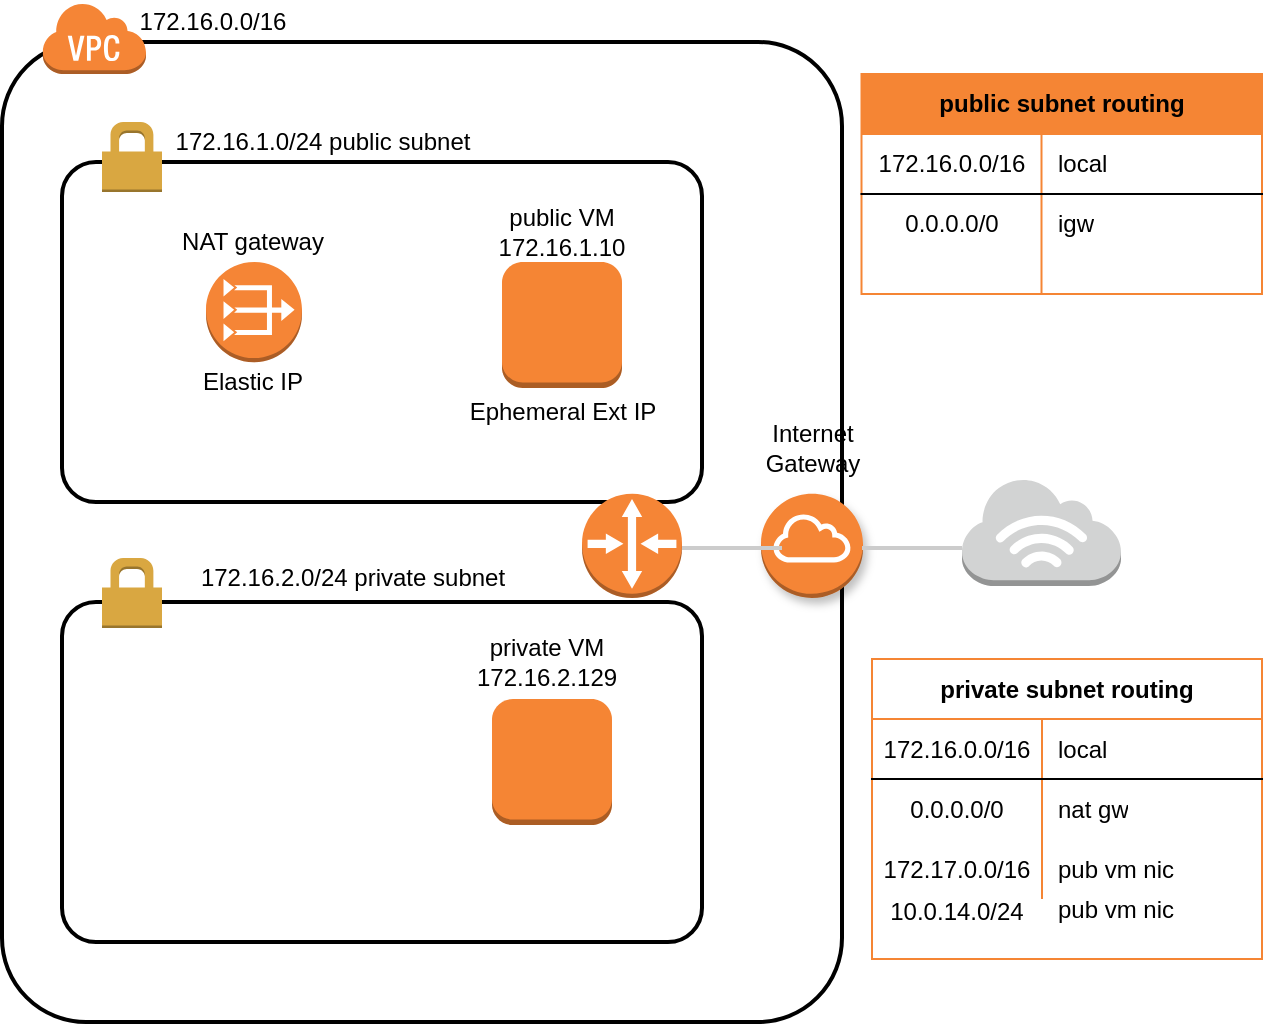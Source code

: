 <mxfile version="14.7.0" type="github">
  <diagram id="69ODIawF1eq9d_DgOKLX" name="Page-1">
    <mxGraphModel dx="775" dy="722" grid="1" gridSize="10" guides="1" tooltips="1" connect="1" arrows="1" fold="1" page="1" pageScale="1" pageWidth="850" pageHeight="1100" math="0" shadow="0">
      <root>
        <mxCell id="0" />
        <mxCell id="1" parent="0" />
        <mxCell id="h7EYVYlZc7-uSzHGC-yd-2" value="" style="rounded=1;arcSize=10;dashed=0;fillColor=none;gradientColor=none;strokeWidth=2;" parent="1" vertex="1">
          <mxGeometry x="180" y="120" width="420" height="490" as="geometry" />
        </mxCell>
        <mxCell id="h7EYVYlZc7-uSzHGC-yd-3" value="" style="dashed=0;html=1;shape=mxgraph.aws3.virtual_private_cloud;fillColor=#F58536;gradientColor=none;dashed=0;" parent="1" vertex="1">
          <mxGeometry x="200" y="100" width="52" height="36" as="geometry" />
        </mxCell>
        <mxCell id="h7EYVYlZc7-uSzHGC-yd-4" value="" style="rounded=1;arcSize=10;dashed=0;fillColor=none;gradientColor=none;strokeWidth=2;" parent="1" vertex="1">
          <mxGeometry x="210" y="180" width="320" height="170" as="geometry" />
        </mxCell>
        <mxCell id="h7EYVYlZc7-uSzHGC-yd-5" value="" style="dashed=0;html=1;shape=mxgraph.aws3.permissions;fillColor=#D9A741;gradientColor=none;dashed=0;" parent="1" vertex="1">
          <mxGeometry x="230" y="160" width="30" height="35" as="geometry" />
        </mxCell>
        <mxCell id="h7EYVYlZc7-uSzHGC-yd-10" value="" style="rounded=1;arcSize=10;dashed=0;fillColor=none;gradientColor=none;strokeWidth=2;" parent="1" vertex="1">
          <mxGeometry x="210" y="400" width="320" height="170" as="geometry" />
        </mxCell>
        <mxCell id="h7EYVYlZc7-uSzHGC-yd-11" value="" style="dashed=0;html=1;shape=mxgraph.aws3.permissions;fillColor=#D9A741;gradientColor=none;dashed=0;" parent="1" vertex="1">
          <mxGeometry x="230" y="378" width="30" height="35" as="geometry" />
        </mxCell>
        <mxCell id="h7EYVYlZc7-uSzHGC-yd-12" value="" style="outlineConnect=0;dashed=0;verticalLabelPosition=bottom;verticalAlign=top;align=center;html=1;shape=mxgraph.aws3.instance;gradientColor=none;strokeColor=#F58534;strokeWidth=1;shadow=0;fillColor=#F58534;" parent="1" vertex="1">
          <mxGeometry x="430" y="230" width="60" height="63" as="geometry" />
        </mxCell>
        <mxCell id="h7EYVYlZc7-uSzHGC-yd-15" value="" style="outlineConnect=0;dashed=0;verticalLabelPosition=bottom;verticalAlign=top;align=center;html=1;shape=mxgraph.aws3.router;fillColor=#F58536;gradientColor=none;" parent="1" vertex="1">
          <mxGeometry x="470" y="345.83" width="50" height="52.17" as="geometry" />
        </mxCell>
        <mxCell id="h7EYVYlZc7-uSzHGC-yd-17" value="172.16.0.0/16" style="text;html=1;align=center;verticalAlign=middle;resizable=0;points=[];autosize=1;strokeColor=none;" parent="1" vertex="1">
          <mxGeometry x="240" y="100" width="90" height="20" as="geometry" />
        </mxCell>
        <mxCell id="h7EYVYlZc7-uSzHGC-yd-20" value="172.16.1.0/24 public subnet" style="text;html=1;align=center;verticalAlign=middle;resizable=0;points=[];autosize=1;strokeColor=none;" parent="1" vertex="1">
          <mxGeometry x="260" y="160" width="160" height="20" as="geometry" />
        </mxCell>
        <mxCell id="h7EYVYlZc7-uSzHGC-yd-21" value="172.16.2.0/24 private subnet" style="text;html=1;align=center;verticalAlign=middle;resizable=0;points=[];autosize=1;strokeColor=none;" parent="1" vertex="1">
          <mxGeometry x="270" y="378" width="170" height="20" as="geometry" />
        </mxCell>
        <mxCell id="V-493F1esPn7OcCI-V61-1" value="&lt;div&gt;private VM&lt;/div&gt;&lt;div&gt;172.16.2.129&lt;/div&gt;" style="text;html=1;strokeColor=none;fillColor=none;align=center;verticalAlign=middle;whiteSpace=wrap;rounded=0;" vertex="1" parent="1">
          <mxGeometry x="425" y="420" width="55" height="20" as="geometry" />
        </mxCell>
        <mxCell id="V-493F1esPn7OcCI-V61-2" value="" style="outlineConnect=0;dashed=0;verticalLabelPosition=bottom;verticalAlign=top;align=center;html=1;shape=mxgraph.aws3.instance;fillColor=#F58534;gradientColor=none;shadow=0;strokeColor=#F58534;strokeWidth=1;" vertex="1" parent="1">
          <mxGeometry x="425" y="448.5" width="60" height="63" as="geometry" />
        </mxCell>
        <mxCell id="V-493F1esPn7OcCI-V61-3" value="&lt;div&gt;public VM&lt;/div&gt;&lt;div&gt;172.16.1.10&lt;/div&gt;" style="text;html=1;strokeColor=none;fillColor=none;align=center;verticalAlign=middle;whiteSpace=wrap;rounded=0;" vertex="1" parent="1">
          <mxGeometry x="435" y="205" width="50" height="20" as="geometry" />
        </mxCell>
        <mxCell id="V-493F1esPn7OcCI-V61-5" value="" style="outlineConnect=0;dashed=0;verticalLabelPosition=bottom;verticalAlign=top;align=center;html=1;shape=mxgraph.aws3.internet_gateway;fillColor=#F58536;gradientColor=none;shadow=1;strokeColor=#F58534;strokeWidth=1;" vertex="1" parent="1">
          <mxGeometry x="559.5" y="345.83" width="51" height="52.17" as="geometry" />
        </mxCell>
        <mxCell id="V-493F1esPn7OcCI-V61-6" value="" style="outlineConnect=0;dashed=0;verticalLabelPosition=bottom;verticalAlign=top;align=center;html=1;shape=mxgraph.aws3.vpc_nat_gateway;fillColor=#F58536;gradientColor=none;shadow=0;strokeColor=#F58534;strokeWidth=1;" vertex="1" parent="1">
          <mxGeometry x="282" y="230" width="48" height="50.09" as="geometry" />
        </mxCell>
        <mxCell id="V-493F1esPn7OcCI-V61-8" value="" style="outlineConnect=0;dashed=0;verticalLabelPosition=bottom;verticalAlign=top;align=center;html=1;shape=mxgraph.aws3.internet_3;fillColor=#D2D3D3;gradientColor=none;shadow=0;strokeColor=#F58534;strokeWidth=1;" vertex="1" parent="1">
          <mxGeometry x="660" y="338" width="79.5" height="54" as="geometry" />
        </mxCell>
        <mxCell id="V-493F1esPn7OcCI-V61-18" value="&lt;div&gt;NAT gateway&lt;/div&gt;" style="text;html=1;align=center;verticalAlign=middle;resizable=0;points=[];autosize=1;strokeColor=none;" vertex="1" parent="1">
          <mxGeometry x="260" y="210" width="90" height="20" as="geometry" />
        </mxCell>
        <mxCell id="V-493F1esPn7OcCI-V61-19" value="&lt;div&gt;Internet&lt;/div&gt;&lt;div&gt;Gateway&lt;/div&gt;" style="text;html=1;align=center;verticalAlign=middle;resizable=0;points=[];autosize=1;strokeColor=none;" vertex="1" parent="1">
          <mxGeometry x="555" y="308.0" width="60" height="30" as="geometry" />
        </mxCell>
        <mxCell id="V-493F1esPn7OcCI-V61-20" value="Elastic IP" style="text;html=1;align=center;verticalAlign=middle;resizable=0;points=[];autosize=1;strokeColor=none;" vertex="1" parent="1">
          <mxGeometry x="270" y="280.09" width="70" height="20" as="geometry" />
        </mxCell>
        <mxCell id="V-493F1esPn7OcCI-V61-36" value="public subnet routing" style="shape=table;html=1;whiteSpace=wrap;startSize=30;container=1;collapsible=0;childLayout=tableLayout;fixedRows=1;rowLines=0;fontStyle=1;align=center;shadow=0;strokeColor=#F58534;strokeWidth=1;fillColor=#F58534;" vertex="1" parent="1">
          <mxGeometry x="609.75" y="136" width="200.25" height="110" as="geometry" />
        </mxCell>
        <mxCell id="V-493F1esPn7OcCI-V61-37" value="" style="shape=partialRectangle;html=1;whiteSpace=wrap;collapsible=0;dropTarget=0;pointerEvents=0;fillColor=none;top=0;left=0;bottom=1;right=0;points=[[0,0.5],[1,0.5]];portConstraint=eastwest;" vertex="1" parent="V-493F1esPn7OcCI-V61-36">
          <mxGeometry y="30" width="200.25" height="30" as="geometry" />
        </mxCell>
        <mxCell id="V-493F1esPn7OcCI-V61-38" value="172.16.0.0/16" style="shape=partialRectangle;html=1;whiteSpace=wrap;connectable=0;fillColor=none;top=0;left=0;bottom=0;right=0;overflow=hidden;" vertex="1" parent="V-493F1esPn7OcCI-V61-37">
          <mxGeometry width="90" height="30" as="geometry" />
        </mxCell>
        <mxCell id="V-493F1esPn7OcCI-V61-39" value="local" style="shape=partialRectangle;html=1;whiteSpace=wrap;connectable=0;fillColor=none;top=0;left=0;bottom=0;right=0;align=left;spacingLeft=6;overflow=hidden;" vertex="1" parent="V-493F1esPn7OcCI-V61-37">
          <mxGeometry x="90" width="110" height="30" as="geometry" />
        </mxCell>
        <mxCell id="V-493F1esPn7OcCI-V61-40" value="" style="shape=partialRectangle;html=1;whiteSpace=wrap;collapsible=0;dropTarget=0;pointerEvents=0;fillColor=none;top=0;left=0;bottom=0;right=0;points=[[0,0.5],[1,0.5]];portConstraint=eastwest;" vertex="1" parent="V-493F1esPn7OcCI-V61-36">
          <mxGeometry y="60" width="200.25" height="30" as="geometry" />
        </mxCell>
        <mxCell id="V-493F1esPn7OcCI-V61-41" value="0.0.0.0/0" style="shape=partialRectangle;html=1;whiteSpace=wrap;connectable=0;fillColor=none;top=0;left=0;bottom=0;right=0;overflow=hidden;" vertex="1" parent="V-493F1esPn7OcCI-V61-40">
          <mxGeometry width="90" height="30" as="geometry" />
        </mxCell>
        <mxCell id="V-493F1esPn7OcCI-V61-42" value="igw" style="shape=partialRectangle;html=1;whiteSpace=wrap;connectable=0;fillColor=none;top=0;left=0;bottom=0;right=0;align=left;spacingLeft=6;overflow=hidden;" vertex="1" parent="V-493F1esPn7OcCI-V61-40">
          <mxGeometry x="90" width="110" height="30" as="geometry" />
        </mxCell>
        <mxCell id="V-493F1esPn7OcCI-V61-43" value="" style="shape=partialRectangle;html=1;whiteSpace=wrap;collapsible=0;dropTarget=0;pointerEvents=0;fillColor=none;top=0;left=0;bottom=0;right=0;points=[[0,0.5],[1,0.5]];portConstraint=eastwest;" vertex="1" parent="V-493F1esPn7OcCI-V61-36">
          <mxGeometry y="90" width="200.25" height="20" as="geometry" />
        </mxCell>
        <mxCell id="V-493F1esPn7OcCI-V61-44" value="" style="shape=partialRectangle;html=1;whiteSpace=wrap;connectable=0;fillColor=none;top=0;left=0;bottom=0;right=0;overflow=hidden;" vertex="1" parent="V-493F1esPn7OcCI-V61-43">
          <mxGeometry width="90" height="20" as="geometry" />
        </mxCell>
        <mxCell id="V-493F1esPn7OcCI-V61-45" value="" style="shape=partialRectangle;html=1;whiteSpace=wrap;connectable=0;fillColor=none;top=0;left=0;bottom=0;right=0;align=left;spacingLeft=6;overflow=hidden;" vertex="1" parent="V-493F1esPn7OcCI-V61-43">
          <mxGeometry x="90" width="110" height="20" as="geometry" />
        </mxCell>
        <mxCell id="V-493F1esPn7OcCI-V61-56" value="private subnet routing" style="shape=table;html=1;whiteSpace=wrap;startSize=30;container=1;collapsible=0;childLayout=tableLayout;fixedRows=1;rowLines=0;fontStyle=1;align=center;shadow=0;strokeColor=#F58534;strokeWidth=1;fillColor=none;" vertex="1" parent="1">
          <mxGeometry x="615" y="428.5" width="195" height="150" as="geometry" />
        </mxCell>
        <mxCell id="V-493F1esPn7OcCI-V61-57" value="" style="shape=partialRectangle;html=1;whiteSpace=wrap;collapsible=0;dropTarget=0;pointerEvents=0;fillColor=none;top=0;left=0;bottom=1;right=0;points=[[0,0.5],[1,0.5]];portConstraint=eastwest;" vertex="1" parent="V-493F1esPn7OcCI-V61-56">
          <mxGeometry y="30" width="195" height="30" as="geometry" />
        </mxCell>
        <mxCell id="V-493F1esPn7OcCI-V61-58" value="172.16.0.0/16" style="shape=partialRectangle;html=1;whiteSpace=wrap;connectable=0;fillColor=none;top=0;left=0;bottom=0;right=0;overflow=hidden;" vertex="1" parent="V-493F1esPn7OcCI-V61-57">
          <mxGeometry width="85" height="30" as="geometry" />
        </mxCell>
        <mxCell id="V-493F1esPn7OcCI-V61-59" value="local" style="shape=partialRectangle;html=1;whiteSpace=wrap;connectable=0;fillColor=none;top=0;left=0;bottom=0;right=0;align=left;spacingLeft=6;overflow=hidden;" vertex="1" parent="V-493F1esPn7OcCI-V61-57">
          <mxGeometry x="85" width="110" height="30" as="geometry" />
        </mxCell>
        <mxCell id="V-493F1esPn7OcCI-V61-60" value="" style="shape=partialRectangle;html=1;whiteSpace=wrap;collapsible=0;dropTarget=0;pointerEvents=0;fillColor=none;top=0;left=0;bottom=0;right=0;points=[[0,0.5],[1,0.5]];portConstraint=eastwest;" vertex="1" parent="V-493F1esPn7OcCI-V61-56">
          <mxGeometry y="60" width="195" height="30" as="geometry" />
        </mxCell>
        <mxCell id="V-493F1esPn7OcCI-V61-61" value="0.0.0.0/0" style="shape=partialRectangle;html=1;whiteSpace=wrap;connectable=0;fillColor=none;top=0;left=0;bottom=0;right=0;overflow=hidden;" vertex="1" parent="V-493F1esPn7OcCI-V61-60">
          <mxGeometry width="85" height="30" as="geometry" />
        </mxCell>
        <mxCell id="V-493F1esPn7OcCI-V61-62" value="nat gw" style="shape=partialRectangle;html=1;whiteSpace=wrap;connectable=0;fillColor=none;top=0;left=0;bottom=0;right=0;align=left;spacingLeft=6;overflow=hidden;" vertex="1" parent="V-493F1esPn7OcCI-V61-60">
          <mxGeometry x="85" width="110" height="30" as="geometry" />
        </mxCell>
        <mxCell id="V-493F1esPn7OcCI-V61-63" value="" style="shape=partialRectangle;html=1;whiteSpace=wrap;collapsible=0;dropTarget=0;pointerEvents=0;fillColor=none;top=0;left=0;bottom=0;right=0;points=[[0,0.5],[1,0.5]];portConstraint=eastwest;" vertex="1" parent="V-493F1esPn7OcCI-V61-56">
          <mxGeometry y="90" width="195" height="30" as="geometry" />
        </mxCell>
        <mxCell id="V-493F1esPn7OcCI-V61-64" value="172.17.0.0/16" style="shape=partialRectangle;html=1;whiteSpace=wrap;connectable=0;top=0;left=0;bottom=0;right=0;overflow=hidden;fillColor=none;" vertex="1" parent="V-493F1esPn7OcCI-V61-63">
          <mxGeometry width="85" height="30" as="geometry" />
        </mxCell>
        <mxCell id="V-493F1esPn7OcCI-V61-65" value="pub vm nic" style="shape=partialRectangle;html=1;whiteSpace=wrap;connectable=0;top=0;left=0;bottom=0;right=0;align=left;spacingLeft=6;overflow=hidden;fillColor=none;" vertex="1" parent="V-493F1esPn7OcCI-V61-63">
          <mxGeometry x="85" width="110" height="30" as="geometry" />
        </mxCell>
        <mxCell id="V-493F1esPn7OcCI-V61-79" value="10.0.14.0/24" style="shape=partialRectangle;html=1;whiteSpace=wrap;connectable=0;top=0;left=0;bottom=0;right=0;overflow=hidden;fillColor=none;" vertex="1" parent="1">
          <mxGeometry x="615" y="540" width="85" height="30" as="geometry" />
        </mxCell>
        <mxCell id="V-493F1esPn7OcCI-V61-80" value="pub vm nic" style="shape=partialRectangle;html=1;whiteSpace=wrap;connectable=0;top=0;left=0;bottom=0;right=0;align=left;spacingLeft=6;overflow=hidden;fillColor=none;" vertex="1" parent="1">
          <mxGeometry x="700" y="538.5" width="110" height="30" as="geometry" />
        </mxCell>
        <mxCell id="V-493F1esPn7OcCI-V61-84" value="" style="line;strokeWidth=2;html=1;shadow=0;fontColor=#333333;fillColor=none;strokeColor=#CCCCCC;" vertex="1" parent="1">
          <mxGeometry x="610" y="368" width="50" height="10" as="geometry" />
        </mxCell>
        <mxCell id="V-493F1esPn7OcCI-V61-85" value="" style="line;strokeWidth=2;html=1;shadow=0;fontColor=#333333;fillColor=none;strokeColor=#CCCCCC;" vertex="1" parent="1">
          <mxGeometry x="520" y="368" width="50" height="10" as="geometry" />
        </mxCell>
        <mxCell id="V-493F1esPn7OcCI-V61-87" value="Ephemeral Ext IP" style="text;html=1;align=center;verticalAlign=middle;resizable=0;points=[];autosize=1;strokeColor=none;" vertex="1" parent="1">
          <mxGeometry x="405" y="295" width="110" height="20" as="geometry" />
        </mxCell>
      </root>
    </mxGraphModel>
  </diagram>
</mxfile>
